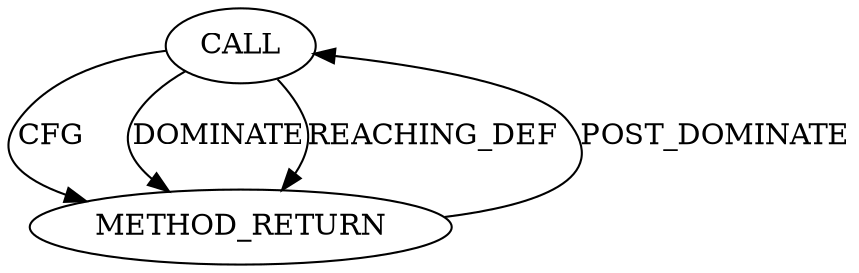 digraph {
  30064771143[label=CALL ARGUMENT_INDEX="-1" CODE="pthread_exit(0)" COLUMN_NUMBER="5" DISPATCH_TYPE="STATIC_DISPATCH" LINE_NUMBER="90" METHOD_FULL_NAME="pthread_exit" NAME="pthread_exit" ORDER="7" SIGNATURE="" TYPE_FULL_NAME="ANY"]
  128849018881[label=METHOD_RETURN CODE="RET" COLUMN_NUMBER="1" EVALUATION_STRATEGY="BY_VALUE" LINE_NUMBER="68" ORDER="3" TYPE_FULL_NAME="void*"]
  30064771143 -> 128849018881 [label=CFG]
  30064771143 -> 128849018881 [label=DOMINATE]
  30064771143 -> 128849018881 [label=REACHING_DEF]
  128849018881 -> 30064771143 [label=POST_DOMINATE]
}